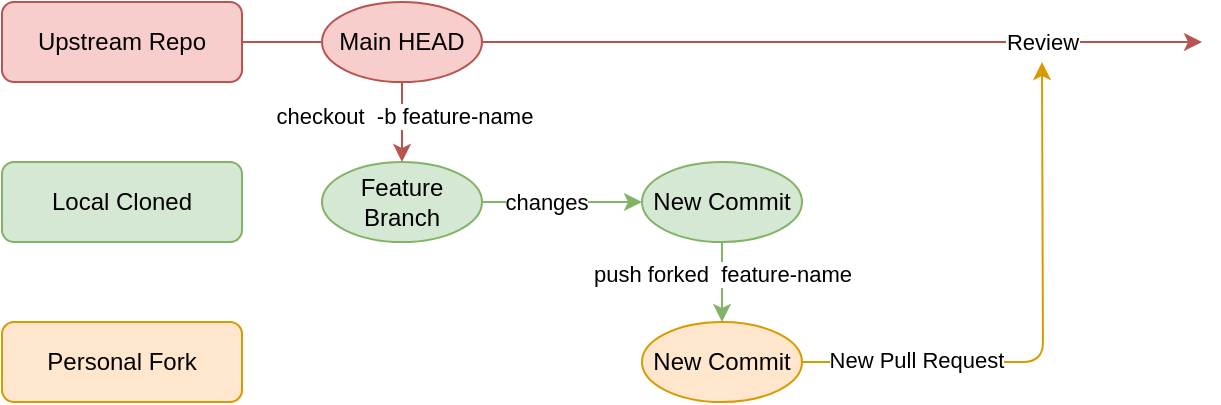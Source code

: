 <mxfile>
    <diagram id="scfeG7vpldKUv0kFTR0y" name="Page-1">
        <mxGraphModel dx="1398" dy="859" grid="0" gridSize="10" guides="1" tooltips="1" connect="1" arrows="1" fold="1" page="1" pageScale="1" pageWidth="850" pageHeight="1100" math="0" shadow="0">
            <root>
                <mxCell id="0"/>
                <mxCell id="1" parent="0"/>
                <mxCell id="2" value="Upstream Repo" style="rounded=1;whiteSpace=wrap;html=1;fillColor=#f8cecc;strokeColor=#b85450;" parent="1" vertex="1">
                    <mxGeometry x="80" y="320" width="120" height="40" as="geometry"/>
                </mxCell>
                <mxCell id="6" value="" style="edgeStyle=none;html=1;entryX=0.5;entryY=0;entryDx=0;entryDy=0;fillColor=#f8cecc;strokeColor=#b85450;exitX=0.5;exitY=1;exitDx=0;exitDy=0;" parent="1" source="20" target="21" edge="1">
                    <mxGeometry relative="1" as="geometry">
                        <mxPoint x="280" y="370" as="sourcePoint"/>
                        <mxPoint x="318.715" y="410.028" as="targetPoint"/>
                    </mxGeometry>
                </mxCell>
                <mxCell id="7" value="checkout&amp;nbsp; -b feature-name" style="edgeLabel;html=1;align=center;verticalAlign=middle;resizable=0;points=[];" parent="6" vertex="1" connectable="0">
                    <mxGeometry x="-0.158" y="1" relative="1" as="geometry">
                        <mxPoint as="offset"/>
                    </mxGeometry>
                </mxCell>
                <mxCell id="10" value="" style="edgeStyle=none;html=1;exitX=1;exitY=0.5;exitDx=0;exitDy=0;entryX=0;entryY=0.5;entryDx=0;entryDy=0;fillColor=#d5e8d4;strokeColor=#82b366;" parent="1" source="21" target="22" edge="1">
                    <mxGeometry relative="1" as="geometry">
                        <mxPoint x="350" y="440" as="sourcePoint"/>
                        <mxPoint x="440.104" y="432.491" as="targetPoint"/>
                    </mxGeometry>
                </mxCell>
                <mxCell id="11" value="changes" style="edgeLabel;html=1;align=center;verticalAlign=middle;resizable=0;points=[];" parent="10" vertex="1" connectable="0">
                    <mxGeometry x="-0.204" relative="1" as="geometry">
                        <mxPoint as="offset"/>
                    </mxGeometry>
                </mxCell>
                <mxCell id="13" value="" style="edgeStyle=none;html=1;exitX=0.5;exitY=1;exitDx=0;exitDy=0;entryX=0.5;entryY=0;entryDx=0;entryDy=0;fillColor=#d5e8d4;strokeColor=#82b366;" parent="1" source="22" target="23" edge="1">
                    <mxGeometry relative="1" as="geometry">
                        <mxPoint x="467.385" y="459.886" as="sourcePoint"/>
                        <mxPoint x="454.117" y="510.583" as="targetPoint"/>
                    </mxGeometry>
                </mxCell>
                <mxCell id="14" value="push forked&amp;nbsp; feature-name" style="edgeLabel;html=1;align=center;verticalAlign=middle;resizable=0;points=[];" parent="13" vertex="1" connectable="0">
                    <mxGeometry x="-0.358" relative="1" as="geometry">
                        <mxPoint y="3" as="offset"/>
                    </mxGeometry>
                </mxCell>
                <mxCell id="16" style="edgeStyle=orthogonalEdgeStyle;html=1;exitX=1;exitY=0.5;exitDx=0;exitDy=0;fillColor=#ffe6cc;strokeColor=#d79b00;" parent="1" source="23" edge="1">
                    <mxGeometry relative="1" as="geometry">
                        <mxPoint x="600" y="350" as="targetPoint"/>
                        <mxPoint x="490" y="540" as="sourcePoint"/>
                    </mxGeometry>
                </mxCell>
                <mxCell id="17" value="New Pull Request" style="edgeLabel;html=1;align=center;verticalAlign=middle;resizable=0;points=[];" parent="16" vertex="1" connectable="0">
                    <mxGeometry x="-0.582" y="-2" relative="1" as="geometry">
                        <mxPoint y="-3" as="offset"/>
                    </mxGeometry>
                </mxCell>
                <mxCell id="15" value="" style="endArrow=classic;html=1;exitX=1;exitY=0.5;exitDx=0;exitDy=0;fillColor=#f8cecc;strokeColor=#b85450;" parent="1" source="2" edge="1">
                    <mxGeometry width="50" height="50" relative="1" as="geometry">
                        <mxPoint x="340" y="345" as="sourcePoint"/>
                        <mxPoint x="680" y="340" as="targetPoint"/>
                    </mxGeometry>
                </mxCell>
                <mxCell id="24" value="Review" style="edgeLabel;html=1;align=center;verticalAlign=middle;resizable=0;points=[];" parent="15" vertex="1" connectable="0">
                    <mxGeometry x="0.769" y="-1" relative="1" as="geometry">
                        <mxPoint x="-25" y="-1" as="offset"/>
                    </mxGeometry>
                </mxCell>
                <mxCell id="18" value="Local Cloned" style="rounded=1;whiteSpace=wrap;html=1;fillColor=#d5e8d4;strokeColor=#82b366;" parent="1" vertex="1">
                    <mxGeometry x="80" y="400" width="120" height="40" as="geometry"/>
                </mxCell>
                <mxCell id="19" value="Personal Fork" style="rounded=1;whiteSpace=wrap;html=1;fillColor=#ffe6cc;strokeColor=#d79b00;" parent="1" vertex="1">
                    <mxGeometry x="80" y="480" width="120" height="40" as="geometry"/>
                </mxCell>
                <mxCell id="20" value="Main HEAD" style="ellipse;whiteSpace=wrap;html=1;fillColor=#f8cecc;strokeColor=#b85450;" parent="1" vertex="1">
                    <mxGeometry x="240" y="320" width="80" height="40" as="geometry"/>
                </mxCell>
                <mxCell id="21" value="Feature Branch" style="ellipse;whiteSpace=wrap;html=1;fillColor=#d5e8d4;strokeColor=#82b366;" parent="1" vertex="1">
                    <mxGeometry x="240" y="400" width="80" height="40" as="geometry"/>
                </mxCell>
                <mxCell id="22" value="New Commit" style="ellipse;whiteSpace=wrap;html=1;fillColor=#d5e8d4;strokeColor=#82b366;" parent="1" vertex="1">
                    <mxGeometry x="400" y="400" width="80" height="40" as="geometry"/>
                </mxCell>
                <mxCell id="23" value="New Commit" style="ellipse;whiteSpace=wrap;html=1;fillColor=#ffe6cc;strokeColor=#d79b00;" parent="1" vertex="1">
                    <mxGeometry x="400" y="480" width="80" height="40" as="geometry"/>
                </mxCell>
            </root>
        </mxGraphModel>
    </diagram>
</mxfile>
